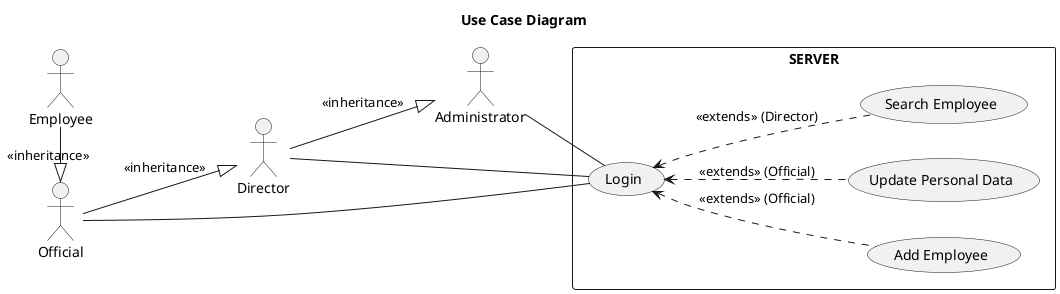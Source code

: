@startuml
title Use Case Diagram

left to right direction

actor Administrator
actor Official
actor Employee
actor Director

Employee -right-|> (Official) : <<inheritance>>
Official -down-|> (Director) : <<inheritance>>
Director -down-|> (Administrator) : <<inheritance>>

rectangle  SERVER {
    Official -- (Login)
    Director -- (Login)
    Administrator -- (Login)
    (Login) <.. (Add Employee) : <<extends>> (Official)
    (Login) <.. (Update Personal Data) : <<extends>> (Official)
    (Login) <.. (Search Employee) : <<extends>> (Director)
}
@enduml
